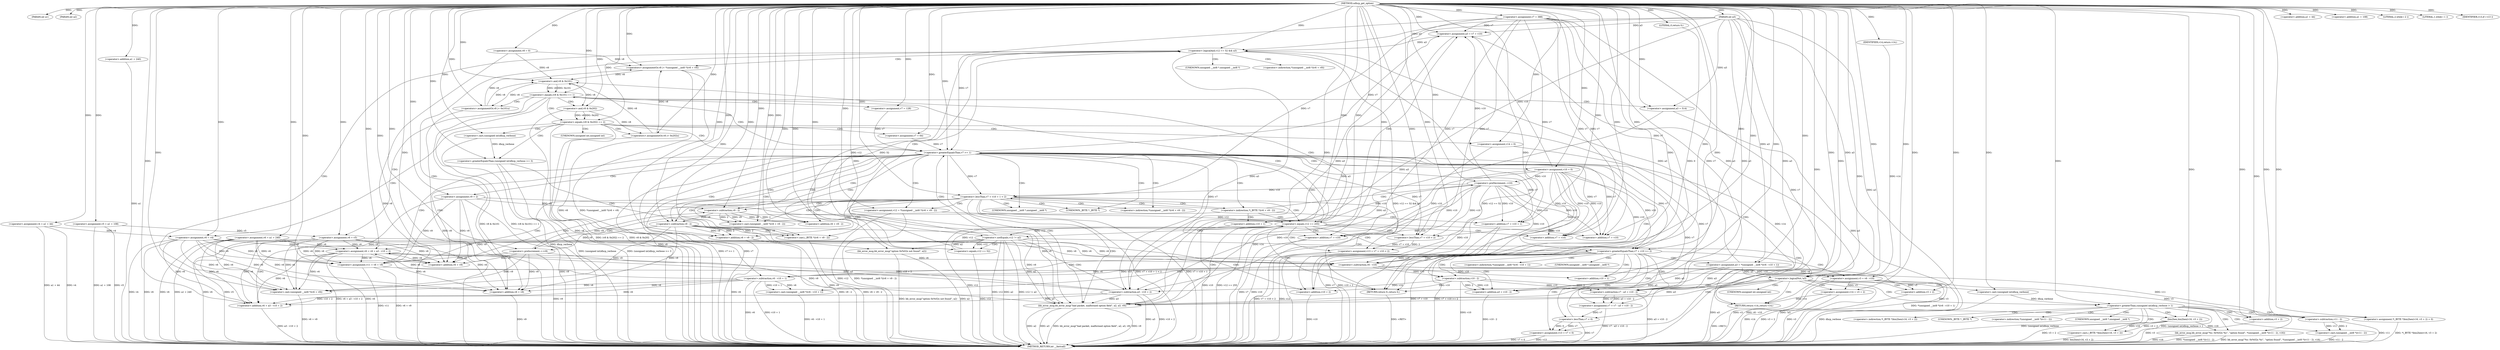 digraph udhcp_get_option {  
"1000114" [label = "(METHOD,udhcp_get_option)" ]
"1000391" [label = "(METHOD_RETURN,int __fastcall)" ]
"1000115" [label = "(PARAM,int a1)" ]
"1000116" [label = "(PARAM,int a2)" ]
"1000117" [label = "(PARAM,int a3)" ]
"1000132" [label = "(<operator>.assignment,v4 = a1 + 44)" ]
"1000134" [label = "(<operator>.addition,a1 + 44)" ]
"1000137" [label = "(<operator>.assignment,v5 = a1 + 108)" ]
"1000139" [label = "(<operator>.addition,a1 + 108)" ]
"1000142" [label = "(<operator>.assignment,v6 = a1 + 240)" ]
"1000144" [label = "(<operator>.addition,a1 + 240)" ]
"1000147" [label = "(<operator>.assignment,v7 = 388)" ]
"1000150" [label = "(<operator>.assignment,v8 = 0)" ]
"1000154" [label = "(LITERAL,2,while ( 2 ))" ]
"1000156" [label = "(<operator>.assignment,v9 = 2)" ]
"1000159" [label = "(<operator>.assignment,v10 = 0)" ]
"1000163" [label = "(LITERAL,1,while ( 1 ))" ]
"1000165" [label = "(<operator>.assignment,v11 = v6 + v9)" ]
"1000167" [label = "(<operator>.addition,v6 + v9)" ]
"1000170" [label = "(<operator>.assignment,v12 = *(unsigned __int8 *)(v6 + v9 - 2))" ]
"1000173" [label = "(<operator>.cast,(unsigned __int8 *)(v6 + v9 - 2))" ]
"1000175" [label = "(<operator>.addition,v6 + v9 - 2)" ]
"1000177" [label = "(<operator>.subtraction,v9 - 2)" ]
"1000182" [label = "(<operator>.cast,(_BYTE *)(v6 + v9 - 2))" ]
"1000184" [label = "(<operator>.addition,v6 + v9 - 2)" ]
"1000186" [label = "(<operator>.subtraction,v9 - 2)" ]
"1000190" [label = "(<operator>.preDecrement,--v10)" ]
"1000192" [label = "(<operator>.preIncrement,++v9)" ]
"1000195" [label = "(<operator>.lessThan,v7 + v10 + 1 < 2)" ]
"1000196" [label = "(<operator>.addition,v7 + v10 + 1)" ]
"1000198" [label = "(<operator>.addition,v10 + 1)" ]
"1000204" [label = "(<operator>.equals,v12 == 255)" ]
"1000209" [label = "(<operator>.equals,(v8 & 0x101) == 1)" ]
"1000210" [label = "(<operator>.and,v8 & 0x101)" ]
"1000215" [label = "(<operators>.assignmentOr,v8 |= 0x101u)" ]
"1000218" [label = "(<operator>.assignment,v7 = 128)" ]
"1000221" [label = "(<operator>.assignment,v6 = v5)" ]
"1000225" [label = "(<operator>.assignment,a3 = 514)" ]
"1000229" [label = "(<operator>.equals,(v8 & 0x202) == 2)" ]
"1000230" [label = "(<operator>.and,v8 & 0x202)" ]
"1000235" [label = "(<operators>.assignmentOr,v8 |= 0x202u)" ]
"1000238" [label = "(<operator>.assignment,v7 = 64)" ]
"1000241" [label = "(<operator>.assignment,v6 = v4)" ]
"1000245" [label = "(<operator>.assignment,v14 = 0)" ]
"1000249" [label = "(<operator>.greaterEqualsThan,(unsigned int)dhcp_verbose >= 3)" ]
"1000250" [label = "(<operator>.cast,(unsigned int)dhcp_verbose)" ]
"1000254" [label = "(bb_error_msg,bb_error_msg(\"option 0x%02x not found\", a2))" ]
"1000259" [label = "(<operator>.assignment,a3 = v7 + v10)" ]
"1000261" [label = "(<operator>.addition,v7 + v10)" ]
"1000264" [label = "(<operator>.assignment,v13 = v7 + v10 < 2)" ]
"1000266" [label = "(<operator>.lessThan,v7 + v10 < 2)" ]
"1000267" [label = "(<operator>.addition,v7 + v10)" ]
"1000272" [label = "(<operator>.greaterEqualsThan,v7 + v10 >= 2)" ]
"1000273" [label = "(<operator>.addition,v7 + v10)" ]
"1000278" [label = "(<operator>.assignment,v3 = v6 - v10)" ]
"1000280" [label = "(<operator>.subtraction,v6 - v10)" ]
"1000283" [label = "(<operator>.assignment,a3 = *(unsigned __int8 *)(v6 - v10 + 1))" ]
"1000286" [label = "(<operator>.cast,(unsigned __int8 *)(v6 - v10 + 1))" ]
"1000288" [label = "(<operator>.subtraction,v6 - v10 + 1)" ]
"1000290" [label = "(<operator>.addition,v10 + 1)" ]
"1000293" [label = "(<operator>.assignment,v7 = v7 - a3 + v10 - 2)" ]
"1000295" [label = "(<operator>.subtraction,v7 - a3 + v10 - 2)" ]
"1000297" [label = "(<operator>.addition,a3 + v10 - 2)" ]
"1000299" [label = "(<operator>.subtraction,v10 - 2)" ]
"1000302" [label = "(<operator>.assignment,v13 = v7 < 0)" ]
"1000304" [label = "(<operator>.lessThan,v7 < 0)" ]
"1000308" [label = "(IDENTIFIER,v13,if ( v13 ))" ]
"1000311" [label = "(<operator>.notEquals,v12 != a2)" ]
"1000316" [label = "(<operator>.logicalAnd,v12 == 52 && a3)" ]
"1000317" [label = "(<operator>.equals,v12 == 52)" ]
"1000321" [label = "(<operators>.assignmentOr,v8 |= *(unsigned __int8 *)(v6 + v9))" ]
"1000324" [label = "(<operator>.cast,(unsigned __int8 *)(v6 + v9))" ]
"1000326" [label = "(<operator>.addition,v6 + v9)" ]
"1000329" [label = "(<operator>.assignment,v6 = v6 + a3 - v10 + 2)" ]
"1000331" [label = "(<operator>.addition,v6 + a3 - v10 + 2)" ]
"1000333" [label = "(<operator>.subtraction,a3 - v10 + 2)" ]
"1000335" [label = "(<operator>.addition,v10 + 2)" ]
"1000340" [label = "(<operator>.greaterEqualsThan,v7 >= 1)" ]
"1000346" [label = "(<operator>.logicalNot,!a3)" ]
"1000350" [label = "(bb_error_msg,bb_error_msg(\"bad packet, malformed option field\", a2, a3, v9))" ]
"1000355" [label = "(RETURN,return 0;,return 0;)" ]
"1000356" [label = "(LITERAL,0,return 0;)" ]
"1000357" [label = "(<operator>.assignment,v14 = v3 + 2)" ]
"1000359" [label = "(<operator>.addition,v3 + 2)" ]
"1000363" [label = "(<operator>.greaterThan,(unsigned int)dhcp_verbose > 1)" ]
"1000364" [label = "(<operator>.cast,(unsigned int)dhcp_verbose)" ]
"1000369" [label = "(<operator>.assignment,*(_BYTE *)bin2hex(v16, v3 + 2) = 0)" ]
"1000371" [label = "(<operator>.cast,(_BYTE *)bin2hex(v16, v3 + 2))" ]
"1000373" [label = "(bin2hex,bin2hex(v16, v3 + 2))" ]
"1000375" [label = "(<operator>.addition,v3 + 2)" ]
"1000379" [label = "(bb_error_msg,bb_error_msg(\"%s: 0x%02x %s\", \"option found\", *(unsigned __int8 *)(v11 - 2), v16))" ]
"1000383" [label = "(<operator>.cast,(unsigned __int8 *)(v11 - 2))" ]
"1000385" [label = "(<operator>.subtraction,v11 - 2)" ]
"1000389" [label = "(RETURN,return v14;,return v14;)" ]
"1000390" [label = "(IDENTIFIER,v14,return v14;)" ]
"1000172" [label = "(<operator>.indirection,*(unsigned __int8 *)(v6 + v9 - 2))" ]
"1000174" [label = "(UNKNOWN,unsigned __int8 *,unsigned __int8 *)" ]
"1000181" [label = "(<operator>.indirection,*(_BYTE *)(v6 + v9 - 2))" ]
"1000183" [label = "(UNKNOWN,_BYTE *,_BYTE *)" ]
"1000251" [label = "(UNKNOWN,unsigned int,unsigned int)" ]
"1000285" [label = "(<operator>.indirection,*(unsigned __int8 *)(v6 - v10 + 1))" ]
"1000287" [label = "(UNKNOWN,unsigned __int8 *,unsigned __int8 *)" ]
"1000323" [label = "(<operator>.indirection,*(unsigned __int8 *)(v6 + v9))" ]
"1000325" [label = "(UNKNOWN,unsigned __int8 *,unsigned __int8 *)" ]
"1000365" [label = "(UNKNOWN,unsigned int,unsigned int)" ]
"1000370" [label = "(<operator>.indirection,*(_BYTE *)bin2hex(v16, v3 + 2))" ]
"1000372" [label = "(UNKNOWN,_BYTE *,_BYTE *)" ]
"1000382" [label = "(<operator>.indirection,*(unsigned __int8 *)(v11 - 2))" ]
"1000384" [label = "(UNKNOWN,unsigned __int8 *,unsigned __int8 *)" ]
  "1000389" -> "1000391"  [ label = "DDG: <RET>"] 
  "1000355" -> "1000391"  [ label = "DDG: <RET>"] 
  "1000369" -> "1000391"  [ label = "DDG: *(_BYTE *)bin2hex(v16, v3 + 2)"] 
  "1000288" -> "1000391"  [ label = "DDG: v6"] 
  "1000165" -> "1000391"  [ label = "DDG: v6 + v9"] 
  "1000142" -> "1000391"  [ label = "DDG: a1 + 240"] 
  "1000241" -> "1000391"  [ label = "DDG: v4"] 
  "1000142" -> "1000391"  [ label = "DDG: v6"] 
  "1000204" -> "1000391"  [ label = "DDG: v12"] 
  "1000293" -> "1000391"  [ label = "DDG: v7 - a3 + v10 - 2"] 
  "1000316" -> "1000391"  [ label = "DDG: v12 == 52 && a3"] 
  "1000333" -> "1000391"  [ label = "DDG: v10 + 2"] 
  "1000117" -> "1000391"  [ label = "DDG: a3"] 
  "1000321" -> "1000391"  [ label = "DDG: v8"] 
  "1000198" -> "1000391"  [ label = "DDG: v10"] 
  "1000350" -> "1000391"  [ label = "DDG: a2"] 
  "1000137" -> "1000391"  [ label = "DDG: a1 + 108"] 
  "1000221" -> "1000391"  [ label = "DDG: v5"] 
  "1000165" -> "1000391"  [ label = "DDG: v11"] 
  "1000329" -> "1000391"  [ label = "DDG: v6"] 
  "1000350" -> "1000391"  [ label = "DDG: a3"] 
  "1000264" -> "1000391"  [ label = "DDG: v13"] 
  "1000182" -> "1000391"  [ label = "DDG: v6 + v9 - 2"] 
  "1000311" -> "1000391"  [ label = "DDG: a2"] 
  "1000333" -> "1000391"  [ label = "DDG: a3"] 
  "1000229" -> "1000391"  [ label = "DDG: v8 & 0x202"] 
  "1000321" -> "1000391"  [ label = "DDG: *(unsigned __int8 *)(v6 + v9)"] 
  "1000363" -> "1000391"  [ label = "DDG: (unsigned int)dhcp_verbose"] 
  "1000245" -> "1000391"  [ label = "DDG: v14"] 
  "1000156" -> "1000391"  [ label = "DDG: v9"] 
  "1000229" -> "1000391"  [ label = "DDG: (v8 & 0x202) == 2"] 
  "1000288" -> "1000391"  [ label = "DDG: v10 + 1"] 
  "1000254" -> "1000391"  [ label = "DDG: a2"] 
  "1000375" -> "1000391"  [ label = "DDG: v3"] 
  "1000379" -> "1000391"  [ label = "DDG: *(unsigned __int8 *)(v11 - 2)"] 
  "1000272" -> "1000391"  [ label = "DDG: v7 + v10 >= 2"] 
  "1000273" -> "1000391"  [ label = "DDG: v7"] 
  "1000132" -> "1000391"  [ label = "DDG: a1 + 44"] 
  "1000264" -> "1000391"  [ label = "DDG: v7 + v10 < 2"] 
  "1000225" -> "1000391"  [ label = "DDG: a3"] 
  "1000340" -> "1000391"  [ label = "DDG: v7"] 
  "1000249" -> "1000391"  [ label = "DDG: (unsigned int)dhcp_verbose"] 
  "1000132" -> "1000391"  [ label = "DDG: v4"] 
  "1000204" -> "1000391"  [ label = "DDG: v12 == 255"] 
  "1000147" -> "1000391"  [ label = "DDG: v7"] 
  "1000235" -> "1000391"  [ label = "DDG: v8"] 
  "1000383" -> "1000391"  [ label = "DDG: v11 - 2"] 
  "1000302" -> "1000391"  [ label = "DDG: v7 < 0"] 
  "1000350" -> "1000391"  [ label = "DDG: bb_error_msg(\"bad packet, malformed option field\", a2, a3, v9)"] 
  "1000346" -> "1000391"  [ label = "DDG: !a3"] 
  "1000137" -> "1000391"  [ label = "DDG: v5"] 
  "1000184" -> "1000391"  [ label = "DDG: v6"] 
  "1000357" -> "1000391"  [ label = "DDG: v3 + 2"] 
  "1000221" -> "1000391"  [ label = "DDG: v6"] 
  "1000286" -> "1000391"  [ label = "DDG: v6 - v10 + 1"] 
  "1000192" -> "1000391"  [ label = "DDG: v9"] 
  "1000278" -> "1000391"  [ label = "DDG: v3"] 
  "1000273" -> "1000391"  [ label = "DDG: v10"] 
  "1000249" -> "1000391"  [ label = "DDG: (unsigned int)dhcp_verbose >= 3"] 
  "1000379" -> "1000391"  [ label = "DDG: bb_error_msg(\"%s: 0x%02x %s\", \"option found\", *(unsigned __int8 *)(v11 - 2), v16)"] 
  "1000364" -> "1000391"  [ label = "DDG: dhcp_verbose"] 
  "1000302" -> "1000391"  [ label = "DDG: v13"] 
  "1000250" -> "1000391"  [ label = "DDG: dhcp_verbose"] 
  "1000196" -> "1000391"  [ label = "DDG: v10 + 1"] 
  "1000316" -> "1000391"  [ label = "DDG: v12 == 52"] 
  "1000230" -> "1000391"  [ label = "DDG: v8"] 
  "1000311" -> "1000391"  [ label = "DDG: v12 != a2"] 
  "1000170" -> "1000391"  [ label = "DDG: v12"] 
  "1000209" -> "1000391"  [ label = "DDG: (v8 & 0x101) == 1"] 
  "1000379" -> "1000391"  [ label = "DDG: v16"] 
  "1000278" -> "1000391"  [ label = "DDG: v6 - v10"] 
  "1000326" -> "1000391"  [ label = "DDG: v9"] 
  "1000335" -> "1000391"  [ label = "DDG: v10"] 
  "1000299" -> "1000391"  [ label = "DDG: v10"] 
  "1000186" -> "1000391"  [ label = "DDG: v9"] 
  "1000272" -> "1000391"  [ label = "DDG: v7 + v10"] 
  "1000241" -> "1000391"  [ label = "DDG: v6"] 
  "1000195" -> "1000391"  [ label = "DDG: v7 + v10 + 1"] 
  "1000297" -> "1000391"  [ label = "DDG: v10 - 2"] 
  "1000350" -> "1000391"  [ label = "DDG: v9"] 
  "1000373" -> "1000391"  [ label = "DDG: v3 + 2"] 
  "1000346" -> "1000391"  [ label = "DDG: a3"] 
  "1000363" -> "1000391"  [ label = "DDG: (unsigned int)dhcp_verbose > 1"] 
  "1000144" -> "1000391"  [ label = "DDG: a1"] 
  "1000215" -> "1000391"  [ label = "DDG: v8"] 
  "1000209" -> "1000391"  [ label = "DDG: v8 & 0x101"] 
  "1000304" -> "1000391"  [ label = "DDG: v7"] 
  "1000159" -> "1000391"  [ label = "DDG: v10"] 
  "1000340" -> "1000391"  [ label = "DDG: v7 >= 1"] 
  "1000254" -> "1000391"  [ label = "DDG: bb_error_msg(\"option 0x%02x not found\", a2)"] 
  "1000195" -> "1000391"  [ label = "DDG: v7 + v10 + 1 < 2"] 
  "1000317" -> "1000391"  [ label = "DDG: v12"] 
  "1000324" -> "1000391"  [ label = "DDG: v6 + v9"] 
  "1000371" -> "1000391"  [ label = "DDG: bin2hex(v16, v3 + 2)"] 
  "1000170" -> "1000391"  [ label = "DDG: *(unsigned __int8 *)(v6 + v9 - 2)"] 
  "1000196" -> "1000391"  [ label = "DDG: v7"] 
  "1000295" -> "1000391"  [ label = "DDG: a3 + v10 - 2"] 
  "1000357" -> "1000391"  [ label = "DDG: v14"] 
  "1000311" -> "1000391"  [ label = "DDG: v12"] 
  "1000385" -> "1000391"  [ label = "DDG: v11"] 
  "1000150" -> "1000391"  [ label = "DDG: v8"] 
  "1000184" -> "1000391"  [ label = "DDG: v9 - 2"] 
  "1000283" -> "1000391"  [ label = "DDG: *(unsigned __int8 *)(v6 - v10 + 1)"] 
  "1000331" -> "1000391"  [ label = "DDG: a3 - v10 + 2"] 
  "1000359" -> "1000391"  [ label = "DDG: v3"] 
  "1000329" -> "1000391"  [ label = "DDG: v6 + a3 - v10 + 2"] 
  "1000114" -> "1000115"  [ label = "DDG: "] 
  "1000114" -> "1000116"  [ label = "DDG: "] 
  "1000114" -> "1000117"  [ label = "DDG: "] 
  "1000114" -> "1000132"  [ label = "DDG: "] 
  "1000114" -> "1000134"  [ label = "DDG: "] 
  "1000114" -> "1000137"  [ label = "DDG: "] 
  "1000114" -> "1000139"  [ label = "DDG: "] 
  "1000114" -> "1000142"  [ label = "DDG: "] 
  "1000114" -> "1000144"  [ label = "DDG: "] 
  "1000114" -> "1000147"  [ label = "DDG: "] 
  "1000114" -> "1000150"  [ label = "DDG: "] 
  "1000114" -> "1000154"  [ label = "DDG: "] 
  "1000114" -> "1000156"  [ label = "DDG: "] 
  "1000114" -> "1000159"  [ label = "DDG: "] 
  "1000114" -> "1000163"  [ label = "DDG: "] 
  "1000142" -> "1000165"  [ label = "DDG: v6"] 
  "1000329" -> "1000165"  [ label = "DDG: v6"] 
  "1000241" -> "1000165"  [ label = "DDG: v6"] 
  "1000221" -> "1000165"  [ label = "DDG: v6"] 
  "1000114" -> "1000165"  [ label = "DDG: "] 
  "1000156" -> "1000165"  [ label = "DDG: v9"] 
  "1000192" -> "1000165"  [ label = "DDG: v9"] 
  "1000142" -> "1000167"  [ label = "DDG: v6"] 
  "1000329" -> "1000167"  [ label = "DDG: v6"] 
  "1000241" -> "1000167"  [ label = "DDG: v6"] 
  "1000221" -> "1000167"  [ label = "DDG: v6"] 
  "1000114" -> "1000167"  [ label = "DDG: "] 
  "1000156" -> "1000167"  [ label = "DDG: v9"] 
  "1000192" -> "1000167"  [ label = "DDG: v9"] 
  "1000114" -> "1000170"  [ label = "DDG: "] 
  "1000114" -> "1000173"  [ label = "DDG: "] 
  "1000177" -> "1000173"  [ label = "DDG: v9"] 
  "1000177" -> "1000173"  [ label = "DDG: 2"] 
  "1000114" -> "1000175"  [ label = "DDG: "] 
  "1000177" -> "1000175"  [ label = "DDG: v9"] 
  "1000177" -> "1000175"  [ label = "DDG: 2"] 
  "1000114" -> "1000177"  [ label = "DDG: "] 
  "1000156" -> "1000177"  [ label = "DDG: v9"] 
  "1000192" -> "1000177"  [ label = "DDG: v9"] 
  "1000114" -> "1000182"  [ label = "DDG: "] 
  "1000186" -> "1000182"  [ label = "DDG: v9"] 
  "1000186" -> "1000182"  [ label = "DDG: 2"] 
  "1000114" -> "1000184"  [ label = "DDG: "] 
  "1000186" -> "1000184"  [ label = "DDG: v9"] 
  "1000186" -> "1000184"  [ label = "DDG: 2"] 
  "1000177" -> "1000186"  [ label = "DDG: v9"] 
  "1000114" -> "1000186"  [ label = "DDG: "] 
  "1000159" -> "1000190"  [ label = "DDG: v10"] 
  "1000114" -> "1000190"  [ label = "DDG: "] 
  "1000186" -> "1000192"  [ label = "DDG: v9"] 
  "1000114" -> "1000192"  [ label = "DDG: "] 
  "1000340" -> "1000195"  [ label = "DDG: v7"] 
  "1000147" -> "1000195"  [ label = "DDG: v7"] 
  "1000114" -> "1000195"  [ label = "DDG: "] 
  "1000190" -> "1000195"  [ label = "DDG: v10"] 
  "1000340" -> "1000196"  [ label = "DDG: v7"] 
  "1000147" -> "1000196"  [ label = "DDG: v7"] 
  "1000114" -> "1000196"  [ label = "DDG: "] 
  "1000190" -> "1000196"  [ label = "DDG: v10"] 
  "1000190" -> "1000198"  [ label = "DDG: v10"] 
  "1000114" -> "1000198"  [ label = "DDG: "] 
  "1000170" -> "1000204"  [ label = "DDG: v12"] 
  "1000317" -> "1000204"  [ label = "DDG: v12"] 
  "1000114" -> "1000204"  [ label = "DDG: "] 
  "1000210" -> "1000209"  [ label = "DDG: v8"] 
  "1000210" -> "1000209"  [ label = "DDG: 0x101"] 
  "1000321" -> "1000210"  [ label = "DDG: v8"] 
  "1000235" -> "1000210"  [ label = "DDG: v8"] 
  "1000215" -> "1000210"  [ label = "DDG: v8"] 
  "1000150" -> "1000210"  [ label = "DDG: v8"] 
  "1000114" -> "1000210"  [ label = "DDG: "] 
  "1000114" -> "1000209"  [ label = "DDG: "] 
  "1000114" -> "1000215"  [ label = "DDG: "] 
  "1000210" -> "1000215"  [ label = "DDG: v8"] 
  "1000114" -> "1000218"  [ label = "DDG: "] 
  "1000137" -> "1000221"  [ label = "DDG: v5"] 
  "1000114" -> "1000221"  [ label = "DDG: "] 
  "1000114" -> "1000225"  [ label = "DDG: "] 
  "1000117" -> "1000225"  [ label = "DDG: a3"] 
  "1000230" -> "1000229"  [ label = "DDG: v8"] 
  "1000230" -> "1000229"  [ label = "DDG: 0x202"] 
  "1000210" -> "1000230"  [ label = "DDG: v8"] 
  "1000114" -> "1000230"  [ label = "DDG: "] 
  "1000114" -> "1000229"  [ label = "DDG: "] 
  "1000114" -> "1000235"  [ label = "DDG: "] 
  "1000230" -> "1000235"  [ label = "DDG: v8"] 
  "1000114" -> "1000238"  [ label = "DDG: "] 
  "1000132" -> "1000241"  [ label = "DDG: v4"] 
  "1000114" -> "1000241"  [ label = "DDG: "] 
  "1000114" -> "1000245"  [ label = "DDG: "] 
  "1000250" -> "1000249"  [ label = "DDG: dhcp_verbose"] 
  "1000114" -> "1000250"  [ label = "DDG: "] 
  "1000114" -> "1000249"  [ label = "DDG: "] 
  "1000114" -> "1000254"  [ label = "DDG: "] 
  "1000311" -> "1000254"  [ label = "DDG: a2"] 
  "1000340" -> "1000259"  [ label = "DDG: v7"] 
  "1000147" -> "1000259"  [ label = "DDG: v7"] 
  "1000114" -> "1000259"  [ label = "DDG: "] 
  "1000159" -> "1000259"  [ label = "DDG: v10"] 
  "1000190" -> "1000259"  [ label = "DDG: v10"] 
  "1000117" -> "1000259"  [ label = "DDG: a3"] 
  "1000340" -> "1000261"  [ label = "DDG: v7"] 
  "1000147" -> "1000261"  [ label = "DDG: v7"] 
  "1000114" -> "1000261"  [ label = "DDG: "] 
  "1000159" -> "1000261"  [ label = "DDG: v10"] 
  "1000190" -> "1000261"  [ label = "DDG: v10"] 
  "1000266" -> "1000264"  [ label = "DDG: v7 + v10"] 
  "1000266" -> "1000264"  [ label = "DDG: 2"] 
  "1000114" -> "1000264"  [ label = "DDG: "] 
  "1000114" -> "1000266"  [ label = "DDG: "] 
  "1000340" -> "1000266"  [ label = "DDG: v7"] 
  "1000147" -> "1000266"  [ label = "DDG: v7"] 
  "1000159" -> "1000266"  [ label = "DDG: v10"] 
  "1000190" -> "1000266"  [ label = "DDG: v10"] 
  "1000114" -> "1000267"  [ label = "DDG: "] 
  "1000340" -> "1000267"  [ label = "DDG: v7"] 
  "1000147" -> "1000267"  [ label = "DDG: v7"] 
  "1000159" -> "1000267"  [ label = "DDG: v10"] 
  "1000190" -> "1000267"  [ label = "DDG: v10"] 
  "1000114" -> "1000272"  [ label = "DDG: "] 
  "1000340" -> "1000272"  [ label = "DDG: v7"] 
  "1000147" -> "1000272"  [ label = "DDG: v7"] 
  "1000159" -> "1000272"  [ label = "DDG: v10"] 
  "1000190" -> "1000272"  [ label = "DDG: v10"] 
  "1000114" -> "1000273"  [ label = "DDG: "] 
  "1000340" -> "1000273"  [ label = "DDG: v7"] 
  "1000147" -> "1000273"  [ label = "DDG: v7"] 
  "1000159" -> "1000273"  [ label = "DDG: v10"] 
  "1000190" -> "1000273"  [ label = "DDG: v10"] 
  "1000280" -> "1000278"  [ label = "DDG: v6"] 
  "1000280" -> "1000278"  [ label = "DDG: v10"] 
  "1000114" -> "1000278"  [ label = "DDG: "] 
  "1000142" -> "1000280"  [ label = "DDG: v6"] 
  "1000329" -> "1000280"  [ label = "DDG: v6"] 
  "1000241" -> "1000280"  [ label = "DDG: v6"] 
  "1000221" -> "1000280"  [ label = "DDG: v6"] 
  "1000114" -> "1000280"  [ label = "DDG: "] 
  "1000159" -> "1000280"  [ label = "DDG: v10"] 
  "1000190" -> "1000280"  [ label = "DDG: v10"] 
  "1000117" -> "1000283"  [ label = "DDG: a3"] 
  "1000114" -> "1000283"  [ label = "DDG: "] 
  "1000288" -> "1000286"  [ label = "DDG: v6"] 
  "1000288" -> "1000286"  [ label = "DDG: v10 + 1"] 
  "1000280" -> "1000288"  [ label = "DDG: v6"] 
  "1000114" -> "1000288"  [ label = "DDG: "] 
  "1000280" -> "1000288"  [ label = "DDG: v10"] 
  "1000280" -> "1000290"  [ label = "DDG: v10"] 
  "1000114" -> "1000290"  [ label = "DDG: "] 
  "1000295" -> "1000293"  [ label = "DDG: v7"] 
  "1000295" -> "1000293"  [ label = "DDG: a3 + v10 - 2"] 
  "1000114" -> "1000293"  [ label = "DDG: "] 
  "1000114" -> "1000295"  [ label = "DDG: "] 
  "1000340" -> "1000295"  [ label = "DDG: v7"] 
  "1000147" -> "1000295"  [ label = "DDG: v7"] 
  "1000283" -> "1000295"  [ label = "DDG: a3"] 
  "1000117" -> "1000295"  [ label = "DDG: a3"] 
  "1000299" -> "1000295"  [ label = "DDG: v10"] 
  "1000299" -> "1000295"  [ label = "DDG: 2"] 
  "1000283" -> "1000297"  [ label = "DDG: a3"] 
  "1000117" -> "1000297"  [ label = "DDG: a3"] 
  "1000114" -> "1000297"  [ label = "DDG: "] 
  "1000299" -> "1000297"  [ label = "DDG: v10"] 
  "1000299" -> "1000297"  [ label = "DDG: 2"] 
  "1000114" -> "1000299"  [ label = "DDG: "] 
  "1000280" -> "1000299"  [ label = "DDG: v10"] 
  "1000304" -> "1000302"  [ label = "DDG: v7"] 
  "1000304" -> "1000302"  [ label = "DDG: 0"] 
  "1000114" -> "1000302"  [ label = "DDG: "] 
  "1000293" -> "1000304"  [ label = "DDG: v7"] 
  "1000114" -> "1000304"  [ label = "DDG: "] 
  "1000114" -> "1000308"  [ label = "DDG: "] 
  "1000204" -> "1000311"  [ label = "DDG: v12"] 
  "1000114" -> "1000311"  [ label = "DDG: "] 
  "1000317" -> "1000316"  [ label = "DDG: v12"] 
  "1000317" -> "1000316"  [ label = "DDG: 52"] 
  "1000311" -> "1000317"  [ label = "DDG: v12"] 
  "1000114" -> "1000317"  [ label = "DDG: "] 
  "1000259" -> "1000316"  [ label = "DDG: a3"] 
  "1000117" -> "1000316"  [ label = "DDG: a3"] 
  "1000114" -> "1000316"  [ label = "DDG: "] 
  "1000283" -> "1000316"  [ label = "DDG: a3"] 
  "1000235" -> "1000321"  [ label = "DDG: v8"] 
  "1000215" -> "1000321"  [ label = "DDG: v8"] 
  "1000150" -> "1000321"  [ label = "DDG: v8"] 
  "1000114" -> "1000321"  [ label = "DDG: "] 
  "1000288" -> "1000324"  [ label = "DDG: v6"] 
  "1000142" -> "1000324"  [ label = "DDG: v6"] 
  "1000329" -> "1000324"  [ label = "DDG: v6"] 
  "1000241" -> "1000324"  [ label = "DDG: v6"] 
  "1000221" -> "1000324"  [ label = "DDG: v6"] 
  "1000114" -> "1000324"  [ label = "DDG: "] 
  "1000156" -> "1000324"  [ label = "DDG: v9"] 
  "1000192" -> "1000324"  [ label = "DDG: v9"] 
  "1000186" -> "1000324"  [ label = "DDG: v9"] 
  "1000288" -> "1000326"  [ label = "DDG: v6"] 
  "1000142" -> "1000326"  [ label = "DDG: v6"] 
  "1000329" -> "1000326"  [ label = "DDG: v6"] 
  "1000241" -> "1000326"  [ label = "DDG: v6"] 
  "1000221" -> "1000326"  [ label = "DDG: v6"] 
  "1000114" -> "1000326"  [ label = "DDG: "] 
  "1000156" -> "1000326"  [ label = "DDG: v9"] 
  "1000192" -> "1000326"  [ label = "DDG: v9"] 
  "1000186" -> "1000326"  [ label = "DDG: v9"] 
  "1000142" -> "1000329"  [ label = "DDG: v6"] 
  "1000241" -> "1000329"  [ label = "DDG: v6"] 
  "1000288" -> "1000329"  [ label = "DDG: v6"] 
  "1000221" -> "1000329"  [ label = "DDG: v6"] 
  "1000114" -> "1000329"  [ label = "DDG: "] 
  "1000333" -> "1000329"  [ label = "DDG: a3"] 
  "1000333" -> "1000329"  [ label = "DDG: v10 + 2"] 
  "1000142" -> "1000331"  [ label = "DDG: v6"] 
  "1000329" -> "1000331"  [ label = "DDG: v6"] 
  "1000241" -> "1000331"  [ label = "DDG: v6"] 
  "1000288" -> "1000331"  [ label = "DDG: v6"] 
  "1000221" -> "1000331"  [ label = "DDG: v6"] 
  "1000114" -> "1000331"  [ label = "DDG: "] 
  "1000333" -> "1000331"  [ label = "DDG: a3"] 
  "1000333" -> "1000331"  [ label = "DDG: v10 + 2"] 
  "1000316" -> "1000333"  [ label = "DDG: a3"] 
  "1000117" -> "1000333"  [ label = "DDG: a3"] 
  "1000114" -> "1000333"  [ label = "DDG: "] 
  "1000299" -> "1000333"  [ label = "DDG: v10"] 
  "1000159" -> "1000333"  [ label = "DDG: v10"] 
  "1000190" -> "1000333"  [ label = "DDG: v10"] 
  "1000299" -> "1000335"  [ label = "DDG: v10"] 
  "1000114" -> "1000335"  [ label = "DDG: "] 
  "1000159" -> "1000335"  [ label = "DDG: v10"] 
  "1000190" -> "1000335"  [ label = "DDG: v10"] 
  "1000238" -> "1000340"  [ label = "DDG: v7"] 
  "1000304" -> "1000340"  [ label = "DDG: v7"] 
  "1000218" -> "1000340"  [ label = "DDG: v7"] 
  "1000114" -> "1000340"  [ label = "DDG: "] 
  "1000147" -> "1000340"  [ label = "DDG: v7"] 
  "1000259" -> "1000346"  [ label = "DDG: a3"] 
  "1000117" -> "1000346"  [ label = "DDG: a3"] 
  "1000114" -> "1000346"  [ label = "DDG: "] 
  "1000283" -> "1000346"  [ label = "DDG: a3"] 
  "1000114" -> "1000350"  [ label = "DDG: "] 
  "1000311" -> "1000350"  [ label = "DDG: a2"] 
  "1000259" -> "1000350"  [ label = "DDG: a3"] 
  "1000333" -> "1000350"  [ label = "DDG: a3"] 
  "1000225" -> "1000350"  [ label = "DDG: a3"] 
  "1000346" -> "1000350"  [ label = "DDG: a3"] 
  "1000117" -> "1000350"  [ label = "DDG: a3"] 
  "1000283" -> "1000350"  [ label = "DDG: a3"] 
  "1000156" -> "1000350"  [ label = "DDG: v9"] 
  "1000192" -> "1000350"  [ label = "DDG: v9"] 
  "1000186" -> "1000350"  [ label = "DDG: v9"] 
  "1000356" -> "1000355"  [ label = "DDG: 0"] 
  "1000114" -> "1000355"  [ label = "DDG: "] 
  "1000114" -> "1000356"  [ label = "DDG: "] 
  "1000278" -> "1000357"  [ label = "DDG: v3"] 
  "1000114" -> "1000357"  [ label = "DDG: "] 
  "1000278" -> "1000359"  [ label = "DDG: v3"] 
  "1000114" -> "1000359"  [ label = "DDG: "] 
  "1000364" -> "1000363"  [ label = "DDG: dhcp_verbose"] 
  "1000114" -> "1000364"  [ label = "DDG: "] 
  "1000114" -> "1000363"  [ label = "DDG: "] 
  "1000114" -> "1000369"  [ label = "DDG: "] 
  "1000373" -> "1000371"  [ label = "DDG: v16"] 
  "1000373" -> "1000371"  [ label = "DDG: v3 + 2"] 
  "1000114" -> "1000373"  [ label = "DDG: "] 
  "1000278" -> "1000373"  [ label = "DDG: v3"] 
  "1000114" -> "1000375"  [ label = "DDG: "] 
  "1000278" -> "1000375"  [ label = "DDG: v3"] 
  "1000114" -> "1000379"  [ label = "DDG: "] 
  "1000385" -> "1000383"  [ label = "DDG: v11"] 
  "1000385" -> "1000383"  [ label = "DDG: 2"] 
  "1000165" -> "1000385"  [ label = "DDG: v11"] 
  "1000114" -> "1000385"  [ label = "DDG: "] 
  "1000373" -> "1000379"  [ label = "DDG: v16"] 
  "1000390" -> "1000389"  [ label = "DDG: v14"] 
  "1000245" -> "1000389"  [ label = "DDG: v14"] 
  "1000357" -> "1000389"  [ label = "DDG: v14"] 
  "1000114" -> "1000390"  [ label = "DDG: "] 
  "1000181" -> "1000192"  [ label = "CDG: "] 
  "1000181" -> "1000190"  [ label = "CDG: "] 
  "1000181" -> "1000198"  [ label = "CDG: "] 
  "1000181" -> "1000196"  [ label = "CDG: "] 
  "1000181" -> "1000195"  [ label = "CDG: "] 
  "1000181" -> "1000204"  [ label = "CDG: "] 
  "1000195" -> "1000350"  [ label = "CDG: "] 
  "1000195" -> "1000355"  [ label = "CDG: "] 
  "1000195" -> "1000175"  [ label = "CDG: "] 
  "1000195" -> "1000174"  [ label = "CDG: "] 
  "1000195" -> "1000173"  [ label = "CDG: "] 
  "1000195" -> "1000172"  [ label = "CDG: "] 
  "1000195" -> "1000170"  [ label = "CDG: "] 
  "1000195" -> "1000167"  [ label = "CDG: "] 
  "1000195" -> "1000165"  [ label = "CDG: "] 
  "1000195" -> "1000186"  [ label = "CDG: "] 
  "1000195" -> "1000184"  [ label = "CDG: "] 
  "1000195" -> "1000183"  [ label = "CDG: "] 
  "1000195" -> "1000182"  [ label = "CDG: "] 
  "1000195" -> "1000181"  [ label = "CDG: "] 
  "1000195" -> "1000177"  [ label = "CDG: "] 
  "1000195" -> "1000204"  [ label = "CDG: "] 
  "1000204" -> "1000210"  [ label = "CDG: "] 
  "1000204" -> "1000209"  [ label = "CDG: "] 
  "1000204" -> "1000272"  [ label = "CDG: "] 
  "1000204" -> "1000267"  [ label = "CDG: "] 
  "1000204" -> "1000266"  [ label = "CDG: "] 
  "1000204" -> "1000264"  [ label = "CDG: "] 
  "1000204" -> "1000261"  [ label = "CDG: "] 
  "1000204" -> "1000259"  [ label = "CDG: "] 
  "1000204" -> "1000273"  [ label = "CDG: "] 
  "1000204" -> "1000311"  [ label = "CDG: "] 
  "1000204" -> "1000350"  [ label = "CDG: "] 
  "1000204" -> "1000355"  [ label = "CDG: "] 
  "1000209" -> "1000221"  [ label = "CDG: "] 
  "1000209" -> "1000218"  [ label = "CDG: "] 
  "1000209" -> "1000215"  [ label = "CDG: "] 
  "1000209" -> "1000230"  [ label = "CDG: "] 
  "1000209" -> "1000229"  [ label = "CDG: "] 
  "1000209" -> "1000225"  [ label = "CDG: "] 
  "1000209" -> "1000340"  [ label = "CDG: "] 
  "1000229" -> "1000238"  [ label = "CDG: "] 
  "1000229" -> "1000235"  [ label = "CDG: "] 
  "1000229" -> "1000251"  [ label = "CDG: "] 
  "1000229" -> "1000250"  [ label = "CDG: "] 
  "1000229" -> "1000249"  [ label = "CDG: "] 
  "1000229" -> "1000245"  [ label = "CDG: "] 
  "1000229" -> "1000241"  [ label = "CDG: "] 
  "1000229" -> "1000340"  [ label = "CDG: "] 
  "1000229" -> "1000389"  [ label = "CDG: "] 
  "1000249" -> "1000254"  [ label = "CDG: "] 
  "1000272" -> "1000288"  [ label = "CDG: "] 
  "1000272" -> "1000287"  [ label = "CDG: "] 
  "1000272" -> "1000286"  [ label = "CDG: "] 
  "1000272" -> "1000285"  [ label = "CDG: "] 
  "1000272" -> "1000283"  [ label = "CDG: "] 
  "1000272" -> "1000280"  [ label = "CDG: "] 
  "1000272" -> "1000278"  [ label = "CDG: "] 
  "1000272" -> "1000304"  [ label = "CDG: "] 
  "1000272" -> "1000302"  [ label = "CDG: "] 
  "1000272" -> "1000299"  [ label = "CDG: "] 
  "1000272" -> "1000297"  [ label = "CDG: "] 
  "1000272" -> "1000295"  [ label = "CDG: "] 
  "1000272" -> "1000293"  [ label = "CDG: "] 
  "1000272" -> "1000290"  [ label = "CDG: "] 
  "1000311" -> "1000317"  [ label = "CDG: "] 
  "1000311" -> "1000316"  [ label = "CDG: "] 
  "1000311" -> "1000335"  [ label = "CDG: "] 
  "1000311" -> "1000333"  [ label = "CDG: "] 
  "1000311" -> "1000331"  [ label = "CDG: "] 
  "1000311" -> "1000329"  [ label = "CDG: "] 
  "1000311" -> "1000346"  [ label = "CDG: "] 
  "1000311" -> "1000340"  [ label = "CDG: "] 
  "1000316" -> "1000326"  [ label = "CDG: "] 
  "1000316" -> "1000325"  [ label = "CDG: "] 
  "1000316" -> "1000324"  [ label = "CDG: "] 
  "1000316" -> "1000323"  [ label = "CDG: "] 
  "1000316" -> "1000321"  [ label = "CDG: "] 
  "1000340" -> "1000350"  [ label = "CDG: "] 
  "1000340" -> "1000355"  [ label = "CDG: "] 
  "1000340" -> "1000159"  [ label = "CDG: "] 
  "1000340" -> "1000156"  [ label = "CDG: "] 
  "1000340" -> "1000175"  [ label = "CDG: "] 
  "1000340" -> "1000174"  [ label = "CDG: "] 
  "1000340" -> "1000173"  [ label = "CDG: "] 
  "1000340" -> "1000172"  [ label = "CDG: "] 
  "1000340" -> "1000170"  [ label = "CDG: "] 
  "1000340" -> "1000167"  [ label = "CDG: "] 
  "1000340" -> "1000165"  [ label = "CDG: "] 
  "1000340" -> "1000186"  [ label = "CDG: "] 
  "1000340" -> "1000184"  [ label = "CDG: "] 
  "1000340" -> "1000183"  [ label = "CDG: "] 
  "1000340" -> "1000182"  [ label = "CDG: "] 
  "1000340" -> "1000181"  [ label = "CDG: "] 
  "1000340" -> "1000177"  [ label = "CDG: "] 
  "1000340" -> "1000204"  [ label = "CDG: "] 
  "1000346" -> "1000350"  [ label = "CDG: "] 
  "1000346" -> "1000365"  [ label = "CDG: "] 
  "1000346" -> "1000364"  [ label = "CDG: "] 
  "1000346" -> "1000363"  [ label = "CDG: "] 
  "1000346" -> "1000359"  [ label = "CDG: "] 
  "1000346" -> "1000357"  [ label = "CDG: "] 
  "1000346" -> "1000355"  [ label = "CDG: "] 
  "1000346" -> "1000389"  [ label = "CDG: "] 
  "1000363" -> "1000384"  [ label = "CDG: "] 
  "1000363" -> "1000383"  [ label = "CDG: "] 
  "1000363" -> "1000382"  [ label = "CDG: "] 
  "1000363" -> "1000379"  [ label = "CDG: "] 
  "1000363" -> "1000375"  [ label = "CDG: "] 
  "1000363" -> "1000373"  [ label = "CDG: "] 
  "1000363" -> "1000372"  [ label = "CDG: "] 
  "1000363" -> "1000371"  [ label = "CDG: "] 
  "1000363" -> "1000370"  [ label = "CDG: "] 
  "1000363" -> "1000369"  [ label = "CDG: "] 
  "1000363" -> "1000385"  [ label = "CDG: "] 
}

